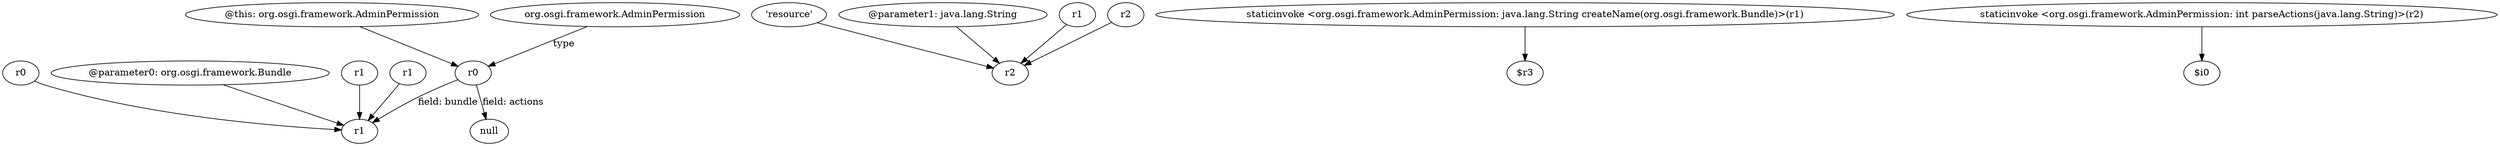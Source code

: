 digraph g {
0[label="r0"]
1[label="r1"]
0->1[label="field: bundle"]
2[label="'resource'"]
3[label="r2"]
2->3[label=""]
4[label="@parameter1: java.lang.String"]
4->3[label=""]
5[label="staticinvoke <org.osgi.framework.AdminPermission: java.lang.String createName(org.osgi.framework.Bundle)>(r1)"]
6[label="$r3"]
5->6[label=""]
7[label="r0"]
7->1[label=""]
8[label="null"]
0->8[label="field: actions"]
9[label="r1"]
9->3[label=""]
10[label="@this: org.osgi.framework.AdminPermission"]
10->0[label=""]
11[label="@parameter0: org.osgi.framework.Bundle"]
11->1[label=""]
12[label="org.osgi.framework.AdminPermission"]
12->0[label="type"]
13[label="r1"]
13->1[label=""]
14[label="staticinvoke <org.osgi.framework.AdminPermission: int parseActions(java.lang.String)>(r2)"]
15[label="$i0"]
14->15[label=""]
16[label="r1"]
16->1[label=""]
17[label="r2"]
17->3[label=""]
}